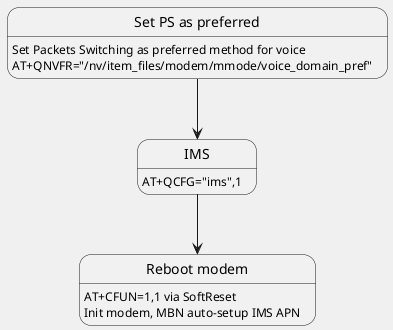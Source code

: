@startuml
skinparam BackgroundColor F0F0F0



state "Reboot modem" as Reboot
Reboot: AT+CFUN=1,1 via SoftReset
Reboot: Init modem, MBN auto-setup IMS APN

state "IMS"  as IMS
IMS: AT+QCFG="ims",1


state "Set PS as preferred" as SetPS
SetPS:Set Packets Switching as preferred method for voice 
SetPS:AT+QNVFR="/nv/item_files/modem/mmode/voice_domain_pref"




SetPS --> IMS
IMS --> Reboot



@enduml
